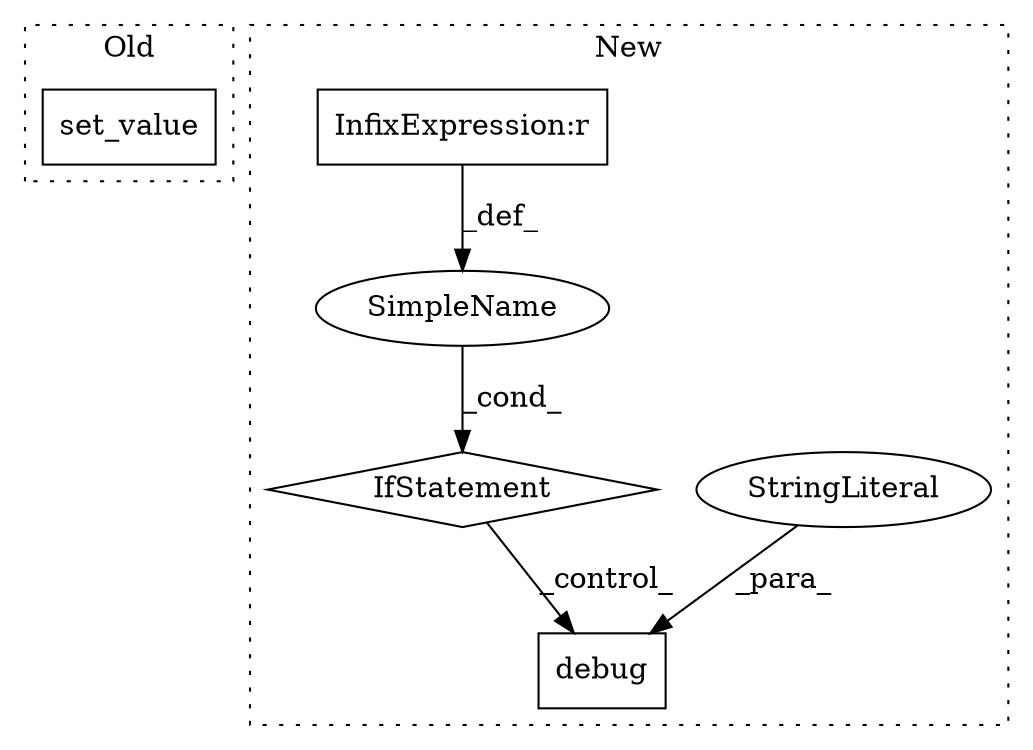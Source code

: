 digraph G {
subgraph cluster0 {
1 [label="set_value" a="32" s="8894,8915" l="10,1" shape="box"];
label = "Old";
style="dotted";
}
subgraph cluster1 {
2 [label="debug" a="32" s="9055,9091" l="6,1" shape="box"];
3 [label="IfStatement" a="25" s="9006,9035" l="4,2" shape="diamond"];
4 [label="SimpleName" a="42" s="" l="" shape="ellipse"];
5 [label="StringLiteral" a="45" s="9061" l="12" shape="ellipse"];
6 [label="InfixExpression:r" a="27" s="9030" l="4" shape="box"];
label = "New";
style="dotted";
}
3 -> 2 [label="_control_"];
4 -> 3 [label="_cond_"];
5 -> 2 [label="_para_"];
6 -> 4 [label="_def_"];
}
